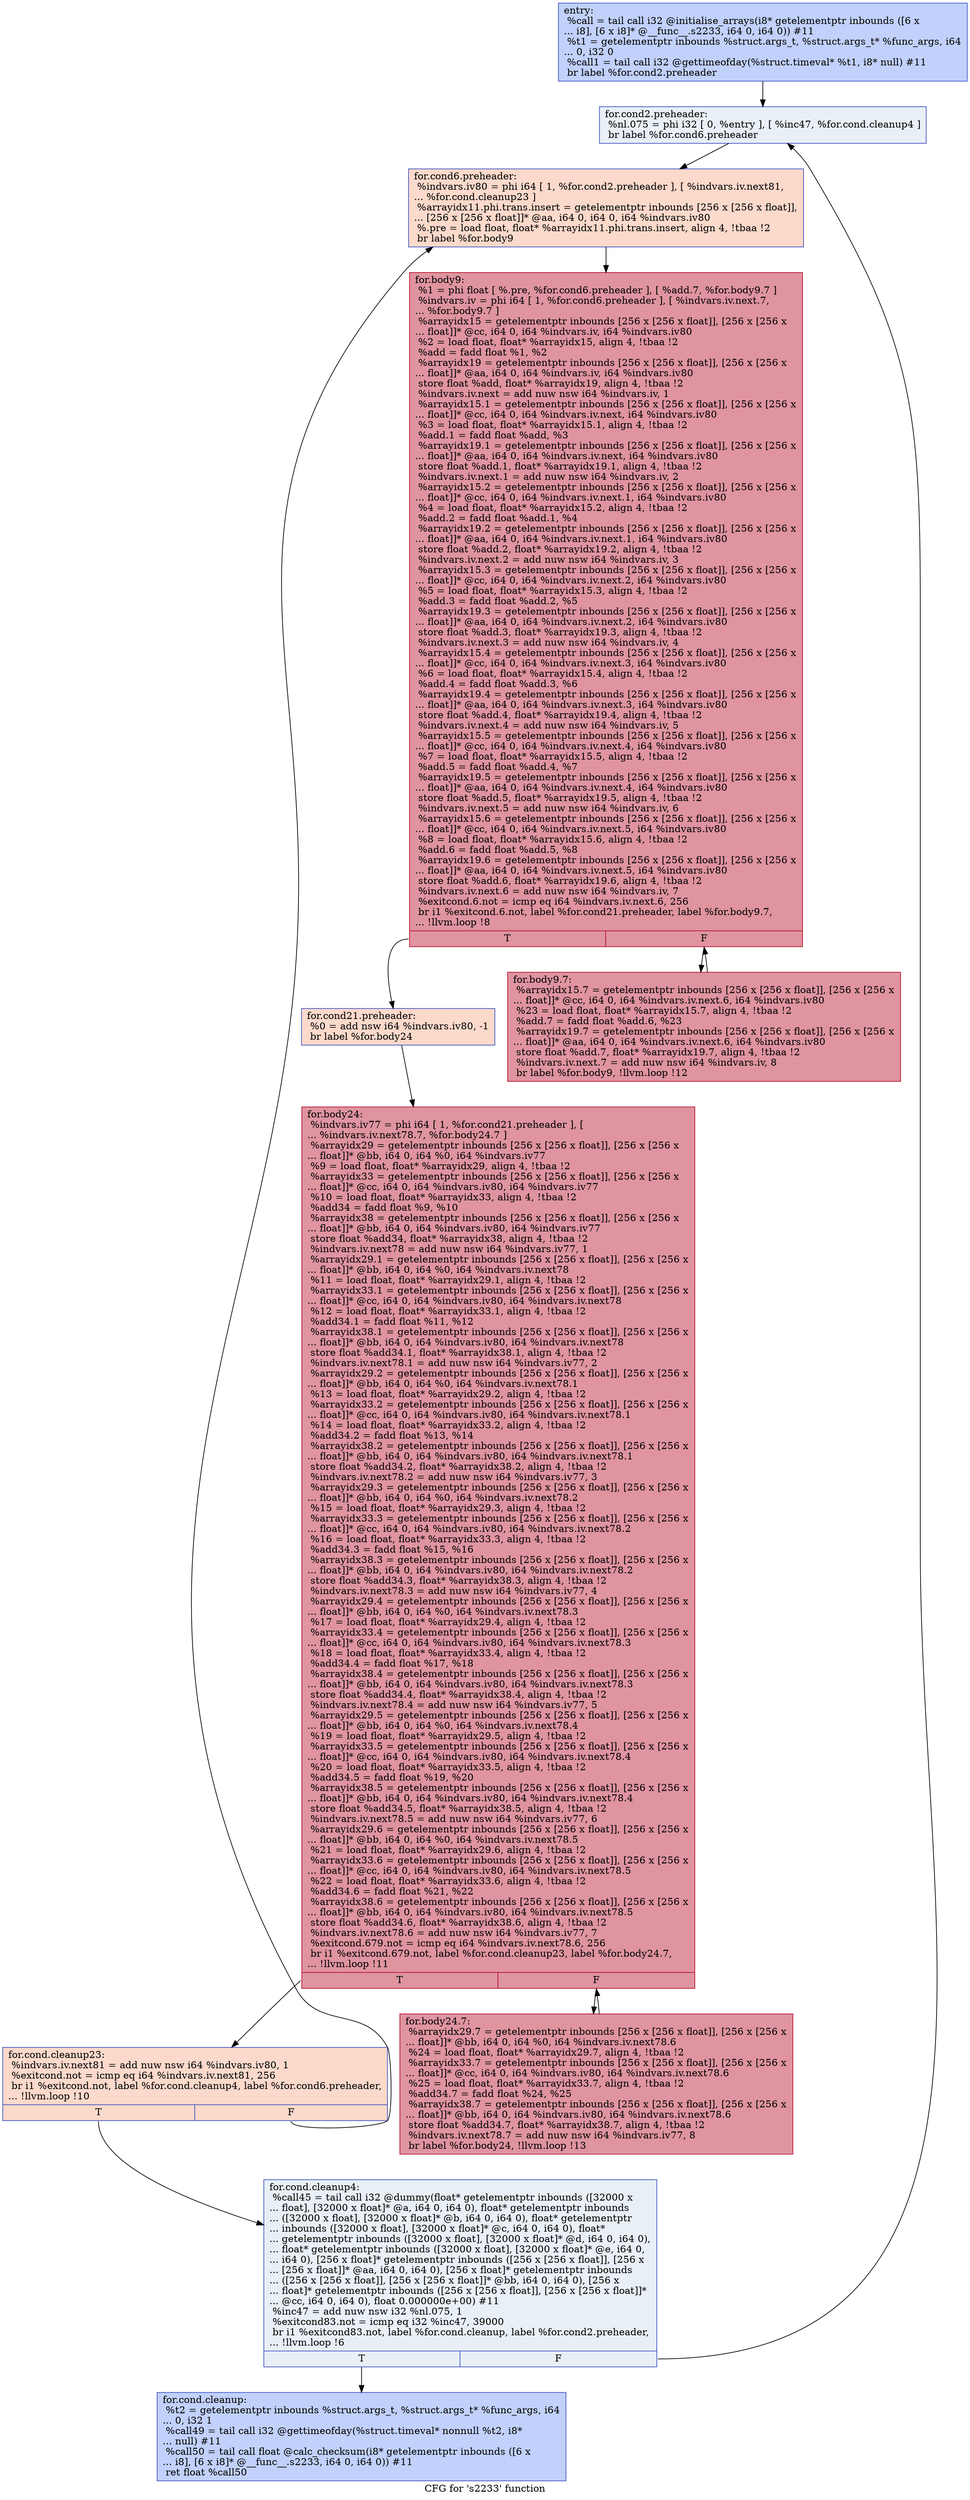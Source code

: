 digraph "CFG for 's2233' function" {
	label="CFG for 's2233' function";

	Node0x564c93a83a70 [shape=record,color="#3d50c3ff", style=filled, fillcolor="#7396f570",label="{entry:\l  %call = tail call i32 @initialise_arrays(i8* getelementptr inbounds ([6 x\l... i8], [6 x i8]* @__func__.s2233, i64 0, i64 0)) #11\l  %t1 = getelementptr inbounds %struct.args_t, %struct.args_t* %func_args, i64\l... 0, i32 0\l  %call1 = tail call i32 @gettimeofday(%struct.timeval* %t1, i8* null) #11\l  br label %for.cond2.preheader\l}"];
	Node0x564c93a83a70 -> Node0x564c93a83f10;
	Node0x564c93a83f10 [shape=record,color="#3d50c3ff", style=filled, fillcolor="#cedaeb70",label="{for.cond2.preheader:                              \l  %nl.075 = phi i32 [ 0, %entry ], [ %inc47, %for.cond.cleanup4 ]\l  br label %for.cond6.preheader\l}"];
	Node0x564c93a83f10 -> Node0x564c93a84140;
	Node0x564c93a84250 [shape=record,color="#3d50c3ff", style=filled, fillcolor="#7396f570",label="{for.cond.cleanup:                                 \l  %t2 = getelementptr inbounds %struct.args_t, %struct.args_t* %func_args, i64\l... 0, i32 1\l  %call49 = tail call i32 @gettimeofday(%struct.timeval* nonnull %t2, i8*\l... null) #11\l  %call50 = tail call float @calc_checksum(i8* getelementptr inbounds ([6 x\l... i8], [6 x i8]* @__func__.s2233, i64 0, i64 0)) #11\l  ret float %call50\l}"];
	Node0x564c93a84140 [shape=record,color="#3d50c3ff", style=filled, fillcolor="#f7a88970",label="{for.cond6.preheader:                              \l  %indvars.iv80 = phi i64 [ 1, %for.cond2.preheader ], [ %indvars.iv.next81,\l... %for.cond.cleanup23 ]\l  %arrayidx11.phi.trans.insert = getelementptr inbounds [256 x [256 x float]],\l... [256 x [256 x float]]* @aa, i64 0, i64 0, i64 %indvars.iv80\l  %.pre = load float, float* %arrayidx11.phi.trans.insert, align 4, !tbaa !2\l  br label %for.body9\l}"];
	Node0x564c93a84140 -> Node0x564c93a84b50;
	Node0x564c93a84030 [shape=record,color="#3d50c3ff", style=filled, fillcolor="#cedaeb70",label="{for.cond.cleanup4:                                \l  %call45 = tail call i32 @dummy(float* getelementptr inbounds ([32000 x\l... float], [32000 x float]* @a, i64 0, i64 0), float* getelementptr inbounds\l... ([32000 x float], [32000 x float]* @b, i64 0, i64 0), float* getelementptr\l... inbounds ([32000 x float], [32000 x float]* @c, i64 0, i64 0), float*\l... getelementptr inbounds ([32000 x float], [32000 x float]* @d, i64 0, i64 0),\l... float* getelementptr inbounds ([32000 x float], [32000 x float]* @e, i64 0,\l... i64 0), [256 x float]* getelementptr inbounds ([256 x [256 x float]], [256 x\l... [256 x float]]* @aa, i64 0, i64 0), [256 x float]* getelementptr inbounds\l... ([256 x [256 x float]], [256 x [256 x float]]* @bb, i64 0, i64 0), [256 x\l... float]* getelementptr inbounds ([256 x [256 x float]], [256 x [256 x float]]*\l... @cc, i64 0, i64 0), float 0.000000e+00) #11\l  %inc47 = add nuw nsw i32 %nl.075, 1\l  %exitcond83.not = icmp eq i32 %inc47, 39000\l  br i1 %exitcond83.not, label %for.cond.cleanup, label %for.cond2.preheader,\l... !llvm.loop !6\l|{<s0>T|<s1>F}}"];
	Node0x564c93a84030:s0 -> Node0x564c93a84250;
	Node0x564c93a84030:s1 -> Node0x564c93a83f10;
	Node0x564c93a84fe0 [shape=record,color="#3d50c3ff", style=filled, fillcolor="#f7a88970",label="{for.cond21.preheader:                             \l  %0 = add nsw i64 %indvars.iv80, -1\l  br label %for.body24\l}"];
	Node0x564c93a84fe0 -> Node0x564c93a850e0;
	Node0x564c93a84b50 [shape=record,color="#b70d28ff", style=filled, fillcolor="#b70d2870",label="{for.body9:                                        \l  %1 = phi float [ %.pre, %for.cond6.preheader ], [ %add.7, %for.body9.7 ]\l  %indvars.iv = phi i64 [ 1, %for.cond6.preheader ], [ %indvars.iv.next.7,\l... %for.body9.7 ]\l  %arrayidx15 = getelementptr inbounds [256 x [256 x float]], [256 x [256 x\l... float]]* @cc, i64 0, i64 %indvars.iv, i64 %indvars.iv80\l  %2 = load float, float* %arrayidx15, align 4, !tbaa !2\l  %add = fadd float %1, %2\l  %arrayidx19 = getelementptr inbounds [256 x [256 x float]], [256 x [256 x\l... float]]* @aa, i64 0, i64 %indvars.iv, i64 %indvars.iv80\l  store float %add, float* %arrayidx19, align 4, !tbaa !2\l  %indvars.iv.next = add nuw nsw i64 %indvars.iv, 1\l  %arrayidx15.1 = getelementptr inbounds [256 x [256 x float]], [256 x [256 x\l... float]]* @cc, i64 0, i64 %indvars.iv.next, i64 %indvars.iv80\l  %3 = load float, float* %arrayidx15.1, align 4, !tbaa !2\l  %add.1 = fadd float %add, %3\l  %arrayidx19.1 = getelementptr inbounds [256 x [256 x float]], [256 x [256 x\l... float]]* @aa, i64 0, i64 %indvars.iv.next, i64 %indvars.iv80\l  store float %add.1, float* %arrayidx19.1, align 4, !tbaa !2\l  %indvars.iv.next.1 = add nuw nsw i64 %indvars.iv, 2\l  %arrayidx15.2 = getelementptr inbounds [256 x [256 x float]], [256 x [256 x\l... float]]* @cc, i64 0, i64 %indvars.iv.next.1, i64 %indvars.iv80\l  %4 = load float, float* %arrayidx15.2, align 4, !tbaa !2\l  %add.2 = fadd float %add.1, %4\l  %arrayidx19.2 = getelementptr inbounds [256 x [256 x float]], [256 x [256 x\l... float]]* @aa, i64 0, i64 %indvars.iv.next.1, i64 %indvars.iv80\l  store float %add.2, float* %arrayidx19.2, align 4, !tbaa !2\l  %indvars.iv.next.2 = add nuw nsw i64 %indvars.iv, 3\l  %arrayidx15.3 = getelementptr inbounds [256 x [256 x float]], [256 x [256 x\l... float]]* @cc, i64 0, i64 %indvars.iv.next.2, i64 %indvars.iv80\l  %5 = load float, float* %arrayidx15.3, align 4, !tbaa !2\l  %add.3 = fadd float %add.2, %5\l  %arrayidx19.3 = getelementptr inbounds [256 x [256 x float]], [256 x [256 x\l... float]]* @aa, i64 0, i64 %indvars.iv.next.2, i64 %indvars.iv80\l  store float %add.3, float* %arrayidx19.3, align 4, !tbaa !2\l  %indvars.iv.next.3 = add nuw nsw i64 %indvars.iv, 4\l  %arrayidx15.4 = getelementptr inbounds [256 x [256 x float]], [256 x [256 x\l... float]]* @cc, i64 0, i64 %indvars.iv.next.3, i64 %indvars.iv80\l  %6 = load float, float* %arrayidx15.4, align 4, !tbaa !2\l  %add.4 = fadd float %add.3, %6\l  %arrayidx19.4 = getelementptr inbounds [256 x [256 x float]], [256 x [256 x\l... float]]* @aa, i64 0, i64 %indvars.iv.next.3, i64 %indvars.iv80\l  store float %add.4, float* %arrayidx19.4, align 4, !tbaa !2\l  %indvars.iv.next.4 = add nuw nsw i64 %indvars.iv, 5\l  %arrayidx15.5 = getelementptr inbounds [256 x [256 x float]], [256 x [256 x\l... float]]* @cc, i64 0, i64 %indvars.iv.next.4, i64 %indvars.iv80\l  %7 = load float, float* %arrayidx15.5, align 4, !tbaa !2\l  %add.5 = fadd float %add.4, %7\l  %arrayidx19.5 = getelementptr inbounds [256 x [256 x float]], [256 x [256 x\l... float]]* @aa, i64 0, i64 %indvars.iv.next.4, i64 %indvars.iv80\l  store float %add.5, float* %arrayidx19.5, align 4, !tbaa !2\l  %indvars.iv.next.5 = add nuw nsw i64 %indvars.iv, 6\l  %arrayidx15.6 = getelementptr inbounds [256 x [256 x float]], [256 x [256 x\l... float]]* @cc, i64 0, i64 %indvars.iv.next.5, i64 %indvars.iv80\l  %8 = load float, float* %arrayidx15.6, align 4, !tbaa !2\l  %add.6 = fadd float %add.5, %8\l  %arrayidx19.6 = getelementptr inbounds [256 x [256 x float]], [256 x [256 x\l... float]]* @aa, i64 0, i64 %indvars.iv.next.5, i64 %indvars.iv80\l  store float %add.6, float* %arrayidx19.6, align 4, !tbaa !2\l  %indvars.iv.next.6 = add nuw nsw i64 %indvars.iv, 7\l  %exitcond.6.not = icmp eq i64 %indvars.iv.next.6, 256\l  br i1 %exitcond.6.not, label %for.cond21.preheader, label %for.body9.7,\l... !llvm.loop !8\l|{<s0>T|<s1>F}}"];
	Node0x564c93a84b50:s0 -> Node0x564c93a84fe0;
	Node0x564c93a84b50:s1 -> Node0x564c93a851f0;
	Node0x564c93a848a0 [shape=record,color="#3d50c3ff", style=filled, fillcolor="#f7a88970",label="{for.cond.cleanup23:                               \l  %indvars.iv.next81 = add nuw nsw i64 %indvars.iv80, 1\l  %exitcond.not = icmp eq i64 %indvars.iv.next81, 256\l  br i1 %exitcond.not, label %for.cond.cleanup4, label %for.cond6.preheader,\l... !llvm.loop !10\l|{<s0>T|<s1>F}}"];
	Node0x564c93a848a0:s0 -> Node0x564c93a84030;
	Node0x564c93a848a0:s1 -> Node0x564c93a84140;
	Node0x564c93a850e0 [shape=record,color="#b70d28ff", style=filled, fillcolor="#b70d2870",label="{for.body24:                                       \l  %indvars.iv77 = phi i64 [ 1, %for.cond21.preheader ], [\l... %indvars.iv.next78.7, %for.body24.7 ]\l  %arrayidx29 = getelementptr inbounds [256 x [256 x float]], [256 x [256 x\l... float]]* @bb, i64 0, i64 %0, i64 %indvars.iv77\l  %9 = load float, float* %arrayidx29, align 4, !tbaa !2\l  %arrayidx33 = getelementptr inbounds [256 x [256 x float]], [256 x [256 x\l... float]]* @cc, i64 0, i64 %indvars.iv80, i64 %indvars.iv77\l  %10 = load float, float* %arrayidx33, align 4, !tbaa !2\l  %add34 = fadd float %9, %10\l  %arrayidx38 = getelementptr inbounds [256 x [256 x float]], [256 x [256 x\l... float]]* @bb, i64 0, i64 %indvars.iv80, i64 %indvars.iv77\l  store float %add34, float* %arrayidx38, align 4, !tbaa !2\l  %indvars.iv.next78 = add nuw nsw i64 %indvars.iv77, 1\l  %arrayidx29.1 = getelementptr inbounds [256 x [256 x float]], [256 x [256 x\l... float]]* @bb, i64 0, i64 %0, i64 %indvars.iv.next78\l  %11 = load float, float* %arrayidx29.1, align 4, !tbaa !2\l  %arrayidx33.1 = getelementptr inbounds [256 x [256 x float]], [256 x [256 x\l... float]]* @cc, i64 0, i64 %indvars.iv80, i64 %indvars.iv.next78\l  %12 = load float, float* %arrayidx33.1, align 4, !tbaa !2\l  %add34.1 = fadd float %11, %12\l  %arrayidx38.1 = getelementptr inbounds [256 x [256 x float]], [256 x [256 x\l... float]]* @bb, i64 0, i64 %indvars.iv80, i64 %indvars.iv.next78\l  store float %add34.1, float* %arrayidx38.1, align 4, !tbaa !2\l  %indvars.iv.next78.1 = add nuw nsw i64 %indvars.iv77, 2\l  %arrayidx29.2 = getelementptr inbounds [256 x [256 x float]], [256 x [256 x\l... float]]* @bb, i64 0, i64 %0, i64 %indvars.iv.next78.1\l  %13 = load float, float* %arrayidx29.2, align 4, !tbaa !2\l  %arrayidx33.2 = getelementptr inbounds [256 x [256 x float]], [256 x [256 x\l... float]]* @cc, i64 0, i64 %indvars.iv80, i64 %indvars.iv.next78.1\l  %14 = load float, float* %arrayidx33.2, align 4, !tbaa !2\l  %add34.2 = fadd float %13, %14\l  %arrayidx38.2 = getelementptr inbounds [256 x [256 x float]], [256 x [256 x\l... float]]* @bb, i64 0, i64 %indvars.iv80, i64 %indvars.iv.next78.1\l  store float %add34.2, float* %arrayidx38.2, align 4, !tbaa !2\l  %indvars.iv.next78.2 = add nuw nsw i64 %indvars.iv77, 3\l  %arrayidx29.3 = getelementptr inbounds [256 x [256 x float]], [256 x [256 x\l... float]]* @bb, i64 0, i64 %0, i64 %indvars.iv.next78.2\l  %15 = load float, float* %arrayidx29.3, align 4, !tbaa !2\l  %arrayidx33.3 = getelementptr inbounds [256 x [256 x float]], [256 x [256 x\l... float]]* @cc, i64 0, i64 %indvars.iv80, i64 %indvars.iv.next78.2\l  %16 = load float, float* %arrayidx33.3, align 4, !tbaa !2\l  %add34.3 = fadd float %15, %16\l  %arrayidx38.3 = getelementptr inbounds [256 x [256 x float]], [256 x [256 x\l... float]]* @bb, i64 0, i64 %indvars.iv80, i64 %indvars.iv.next78.2\l  store float %add34.3, float* %arrayidx38.3, align 4, !tbaa !2\l  %indvars.iv.next78.3 = add nuw nsw i64 %indvars.iv77, 4\l  %arrayidx29.4 = getelementptr inbounds [256 x [256 x float]], [256 x [256 x\l... float]]* @bb, i64 0, i64 %0, i64 %indvars.iv.next78.3\l  %17 = load float, float* %arrayidx29.4, align 4, !tbaa !2\l  %arrayidx33.4 = getelementptr inbounds [256 x [256 x float]], [256 x [256 x\l... float]]* @cc, i64 0, i64 %indvars.iv80, i64 %indvars.iv.next78.3\l  %18 = load float, float* %arrayidx33.4, align 4, !tbaa !2\l  %add34.4 = fadd float %17, %18\l  %arrayidx38.4 = getelementptr inbounds [256 x [256 x float]], [256 x [256 x\l... float]]* @bb, i64 0, i64 %indvars.iv80, i64 %indvars.iv.next78.3\l  store float %add34.4, float* %arrayidx38.4, align 4, !tbaa !2\l  %indvars.iv.next78.4 = add nuw nsw i64 %indvars.iv77, 5\l  %arrayidx29.5 = getelementptr inbounds [256 x [256 x float]], [256 x [256 x\l... float]]* @bb, i64 0, i64 %0, i64 %indvars.iv.next78.4\l  %19 = load float, float* %arrayidx29.5, align 4, !tbaa !2\l  %arrayidx33.5 = getelementptr inbounds [256 x [256 x float]], [256 x [256 x\l... float]]* @cc, i64 0, i64 %indvars.iv80, i64 %indvars.iv.next78.4\l  %20 = load float, float* %arrayidx33.5, align 4, !tbaa !2\l  %add34.5 = fadd float %19, %20\l  %arrayidx38.5 = getelementptr inbounds [256 x [256 x float]], [256 x [256 x\l... float]]* @bb, i64 0, i64 %indvars.iv80, i64 %indvars.iv.next78.4\l  store float %add34.5, float* %arrayidx38.5, align 4, !tbaa !2\l  %indvars.iv.next78.5 = add nuw nsw i64 %indvars.iv77, 6\l  %arrayidx29.6 = getelementptr inbounds [256 x [256 x float]], [256 x [256 x\l... float]]* @bb, i64 0, i64 %0, i64 %indvars.iv.next78.5\l  %21 = load float, float* %arrayidx29.6, align 4, !tbaa !2\l  %arrayidx33.6 = getelementptr inbounds [256 x [256 x float]], [256 x [256 x\l... float]]* @cc, i64 0, i64 %indvars.iv80, i64 %indvars.iv.next78.5\l  %22 = load float, float* %arrayidx33.6, align 4, !tbaa !2\l  %add34.6 = fadd float %21, %22\l  %arrayidx38.6 = getelementptr inbounds [256 x [256 x float]], [256 x [256 x\l... float]]* @bb, i64 0, i64 %indvars.iv80, i64 %indvars.iv.next78.5\l  store float %add34.6, float* %arrayidx38.6, align 4, !tbaa !2\l  %indvars.iv.next78.6 = add nuw nsw i64 %indvars.iv77, 7\l  %exitcond.679.not = icmp eq i64 %indvars.iv.next78.6, 256\l  br i1 %exitcond.679.not, label %for.cond.cleanup23, label %for.body24.7,\l... !llvm.loop !11\l|{<s0>T|<s1>F}}"];
	Node0x564c93a850e0:s0 -> Node0x564c93a848a0;
	Node0x564c93a850e0:s1 -> Node0x564c93a862e0;
	Node0x564c93a851f0 [shape=record,color="#b70d28ff", style=filled, fillcolor="#b70d2870",label="{for.body9.7:                                      \l  %arrayidx15.7 = getelementptr inbounds [256 x [256 x float]], [256 x [256 x\l... float]]* @cc, i64 0, i64 %indvars.iv.next.6, i64 %indvars.iv80\l  %23 = load float, float* %arrayidx15.7, align 4, !tbaa !2\l  %add.7 = fadd float %add.6, %23\l  %arrayidx19.7 = getelementptr inbounds [256 x [256 x float]], [256 x [256 x\l... float]]* @aa, i64 0, i64 %indvars.iv.next.6, i64 %indvars.iv80\l  store float %add.7, float* %arrayidx19.7, align 4, !tbaa !2\l  %indvars.iv.next.7 = add nuw nsw i64 %indvars.iv, 8\l  br label %for.body9, !llvm.loop !12\l}"];
	Node0x564c93a851f0 -> Node0x564c93a84b50;
	Node0x564c93a862e0 [shape=record,color="#b70d28ff", style=filled, fillcolor="#b70d2870",label="{for.body24.7:                                     \l  %arrayidx29.7 = getelementptr inbounds [256 x [256 x float]], [256 x [256 x\l... float]]* @bb, i64 0, i64 %0, i64 %indvars.iv.next78.6\l  %24 = load float, float* %arrayidx29.7, align 4, !tbaa !2\l  %arrayidx33.7 = getelementptr inbounds [256 x [256 x float]], [256 x [256 x\l... float]]* @cc, i64 0, i64 %indvars.iv80, i64 %indvars.iv.next78.6\l  %25 = load float, float* %arrayidx33.7, align 4, !tbaa !2\l  %add34.7 = fadd float %24, %25\l  %arrayidx38.7 = getelementptr inbounds [256 x [256 x float]], [256 x [256 x\l... float]]* @bb, i64 0, i64 %indvars.iv80, i64 %indvars.iv.next78.6\l  store float %add34.7, float* %arrayidx38.7, align 4, !tbaa !2\l  %indvars.iv.next78.7 = add nuw nsw i64 %indvars.iv77, 8\l  br label %for.body24, !llvm.loop !13\l}"];
	Node0x564c93a862e0 -> Node0x564c93a850e0;
}
